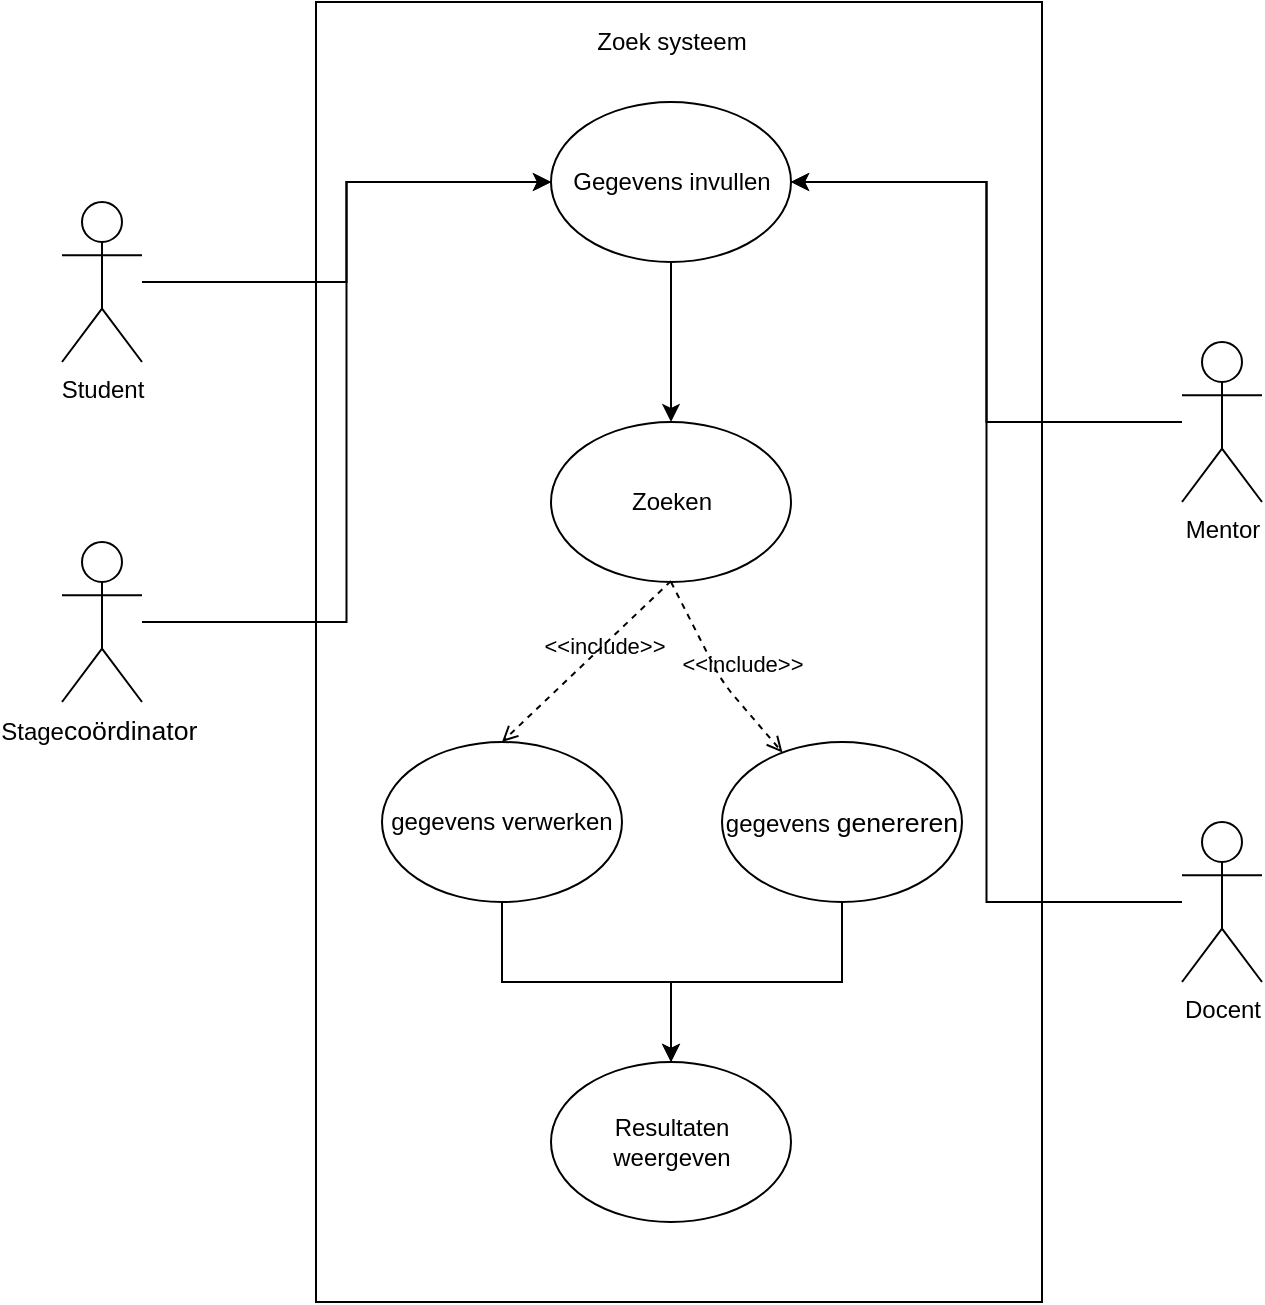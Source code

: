 <mxfile version="12.3.9" type="device" pages="1"><diagram id="--Lu-rXQQo3nkRfULHsA" name="Page-1"><mxGraphModel dx="1463" dy="809" grid="1" gridSize="10" guides="1" tooltips="1" connect="1" arrows="1" fold="1" page="1" pageScale="1" pageWidth="850" pageHeight="1100" math="0" shadow="0"><root><mxCell id="0"/><mxCell id="1" parent="0"/><mxCell id="eQcE40j2bmqDBv76wwJG-2" value="" style="rounded=0;whiteSpace=wrap;html=1;" vertex="1" parent="1"><mxGeometry x="247" y="40" width="363" height="650" as="geometry"/></mxCell><mxCell id="eQcE40j2bmqDBv76wwJG-3" value="Zoek systeem" style="text;html=1;strokeColor=none;fillColor=none;align=center;verticalAlign=middle;whiteSpace=wrap;rounded=0;" vertex="1" parent="1"><mxGeometry x="379.5" y="50" width="90" height="20" as="geometry"/></mxCell><mxCell id="eQcE40j2bmqDBv76wwJG-7" value="" style="edgeStyle=orthogonalEdgeStyle;rounded=0;orthogonalLoop=1;jettySize=auto;html=1;" edge="1" parent="1" source="eQcE40j2bmqDBv76wwJG-4" target="eQcE40j2bmqDBv76wwJG-6"><mxGeometry relative="1" as="geometry"/></mxCell><mxCell id="eQcE40j2bmqDBv76wwJG-4" value="Gegevens invullen" style="ellipse;whiteSpace=wrap;html=1;" vertex="1" parent="1"><mxGeometry x="364.5" y="90" width="120" height="80" as="geometry"/></mxCell><mxCell id="eQcE40j2bmqDBv76wwJG-6" value="Zoeken" style="ellipse;whiteSpace=wrap;html=1;" vertex="1" parent="1"><mxGeometry x="364.5" y="250" width="120" height="80" as="geometry"/></mxCell><mxCell id="eQcE40j2bmqDBv76wwJG-11" value="" style="edgeStyle=orthogonalEdgeStyle;rounded=0;orthogonalLoop=1;jettySize=auto;html=1;" edge="1" parent="1" source="eQcE40j2bmqDBv76wwJG-8" target="eQcE40j2bmqDBv76wwJG-10"><mxGeometry relative="1" as="geometry"/></mxCell><mxCell id="eQcE40j2bmqDBv76wwJG-8" value="gegevens verwerken" style="ellipse;whiteSpace=wrap;html=1;" vertex="1" parent="1"><mxGeometry x="280" y="410" width="120" height="80" as="geometry"/></mxCell><mxCell id="eQcE40j2bmqDBv76wwJG-10" value="Resultaten weergeven" style="ellipse;whiteSpace=wrap;html=1;" vertex="1" parent="1"><mxGeometry x="364.5" y="570" width="120" height="80" as="geometry"/></mxCell><mxCell id="eQcE40j2bmqDBv76wwJG-17" style="edgeStyle=orthogonalEdgeStyle;rounded=0;orthogonalLoop=1;jettySize=auto;html=1;entryX=0;entryY=0.5;entryDx=0;entryDy=0;" edge="1" parent="1" source="eQcE40j2bmqDBv76wwJG-5" target="eQcE40j2bmqDBv76wwJG-4"><mxGeometry relative="1" as="geometry"/></mxCell><mxCell id="eQcE40j2bmqDBv76wwJG-5" value="Student" style="shape=umlActor;verticalLabelPosition=bottom;labelBackgroundColor=#ffffff;verticalAlign=top;html=1;outlineConnect=0;" vertex="1" parent="1"><mxGeometry x="120" y="140" width="40" height="80" as="geometry"/></mxCell><mxCell id="eQcE40j2bmqDBv76wwJG-18" style="edgeStyle=orthogonalEdgeStyle;rounded=0;orthogonalLoop=1;jettySize=auto;html=1;entryX=0;entryY=0.5;entryDx=0;entryDy=0;" edge="1" parent="1" source="eQcE40j2bmqDBv76wwJG-12" target="eQcE40j2bmqDBv76wwJG-4"><mxGeometry relative="1" as="geometry"><mxPoint x="360" y="130" as="targetPoint"/></mxGeometry></mxCell><mxCell id="eQcE40j2bmqDBv76wwJG-12" value="Stage&lt;span style=&quot;font-size: 10.0pt ; font-family: &amp;#34;arial&amp;#34; , sans-serif&quot;&gt;coördinator&amp;nbsp;&lt;/span&gt;" style="shape=umlActor;verticalLabelPosition=bottom;labelBackgroundColor=#ffffff;verticalAlign=top;html=1;outlineConnect=0;" vertex="1" parent="1"><mxGeometry x="120" y="310" width="40" height="80" as="geometry"/></mxCell><mxCell id="eQcE40j2bmqDBv76wwJG-16" style="edgeStyle=orthogonalEdgeStyle;rounded=0;orthogonalLoop=1;jettySize=auto;html=1;entryX=1;entryY=0.5;entryDx=0;entryDy=0;" edge="1" parent="1" source="eQcE40j2bmqDBv76wwJG-13" target="eQcE40j2bmqDBv76wwJG-4"><mxGeometry relative="1" as="geometry"/></mxCell><mxCell id="eQcE40j2bmqDBv76wwJG-13" value="Docent" style="shape=umlActor;verticalLabelPosition=bottom;labelBackgroundColor=#ffffff;verticalAlign=top;html=1;outlineConnect=0;" vertex="1" parent="1"><mxGeometry x="680" y="450" width="40" height="80" as="geometry"/></mxCell><mxCell id="eQcE40j2bmqDBv76wwJG-15" style="edgeStyle=orthogonalEdgeStyle;rounded=0;orthogonalLoop=1;jettySize=auto;html=1;entryX=1;entryY=0.5;entryDx=0;entryDy=0;" edge="1" parent="1" source="eQcE40j2bmqDBv76wwJG-14" target="eQcE40j2bmqDBv76wwJG-4"><mxGeometry relative="1" as="geometry"/></mxCell><mxCell id="eQcE40j2bmqDBv76wwJG-14" value="Mentor" style="shape=umlActor;verticalLabelPosition=bottom;labelBackgroundColor=#ffffff;verticalAlign=top;html=1;outlineConnect=0;" vertex="1" parent="1"><mxGeometry x="680" y="210" width="40" height="80" as="geometry"/></mxCell><mxCell id="eQcE40j2bmqDBv76wwJG-24" style="edgeStyle=orthogonalEdgeStyle;rounded=0;orthogonalLoop=1;jettySize=auto;html=1;entryX=0.5;entryY=0;entryDx=0;entryDy=0;" edge="1" parent="1" source="eQcE40j2bmqDBv76wwJG-19" target="eQcE40j2bmqDBv76wwJG-10"><mxGeometry relative="1" as="geometry"/></mxCell><mxCell id="eQcE40j2bmqDBv76wwJG-19" value="gegevens&amp;nbsp;&lt;span style=&quot;font-size: 10.0pt ; font-family: &amp;#34;arial&amp;#34; , sans-serif&quot;&gt;genereren&lt;/span&gt;" style="ellipse;whiteSpace=wrap;html=1;" vertex="1" parent="1"><mxGeometry x="450" y="410" width="120" height="80" as="geometry"/></mxCell><mxCell id="eQcE40j2bmqDBv76wwJG-25" value="&amp;lt;&amp;lt;include&amp;gt;&amp;gt;" style="edgeStyle=none;html=1;endArrow=open;verticalAlign=bottom;dashed=1;labelBackgroundColor=none;entryX=0.5;entryY=0;entryDx=0;entryDy=0;" edge="1" parent="1" target="eQcE40j2bmqDBv76wwJG-8"><mxGeometry x="-0.844" y="61" width="160" relative="1" as="geometry"><mxPoint x="424.5" y="329.5" as="sourcePoint"/><mxPoint x="584.5" y="329.5" as="targetPoint"/><mxPoint as="offset"/></mxGeometry></mxCell><mxCell id="eQcE40j2bmqDBv76wwJG-27" value="&amp;lt;&amp;lt;include&amp;gt;&amp;gt;" style="edgeStyle=none;html=1;endArrow=open;verticalAlign=bottom;dashed=1;labelBackgroundColor=none;exitX=0.5;exitY=1;exitDx=0;exitDy=0;" edge="1" parent="1" source="eQcE40j2bmqDBv76wwJG-6" target="eQcE40j2bmqDBv76wwJG-19"><mxGeometry x="-0.581" y="-49" width="160" relative="1" as="geometry"><mxPoint x="424" y="329.5" as="sourcePoint"/><mxPoint x="584" y="329.5" as="targetPoint"/><mxPoint as="offset"/><Array as="points"><mxPoint x="450" y="380"/></Array></mxGeometry></mxCell></root></mxGraphModel></diagram></mxfile>